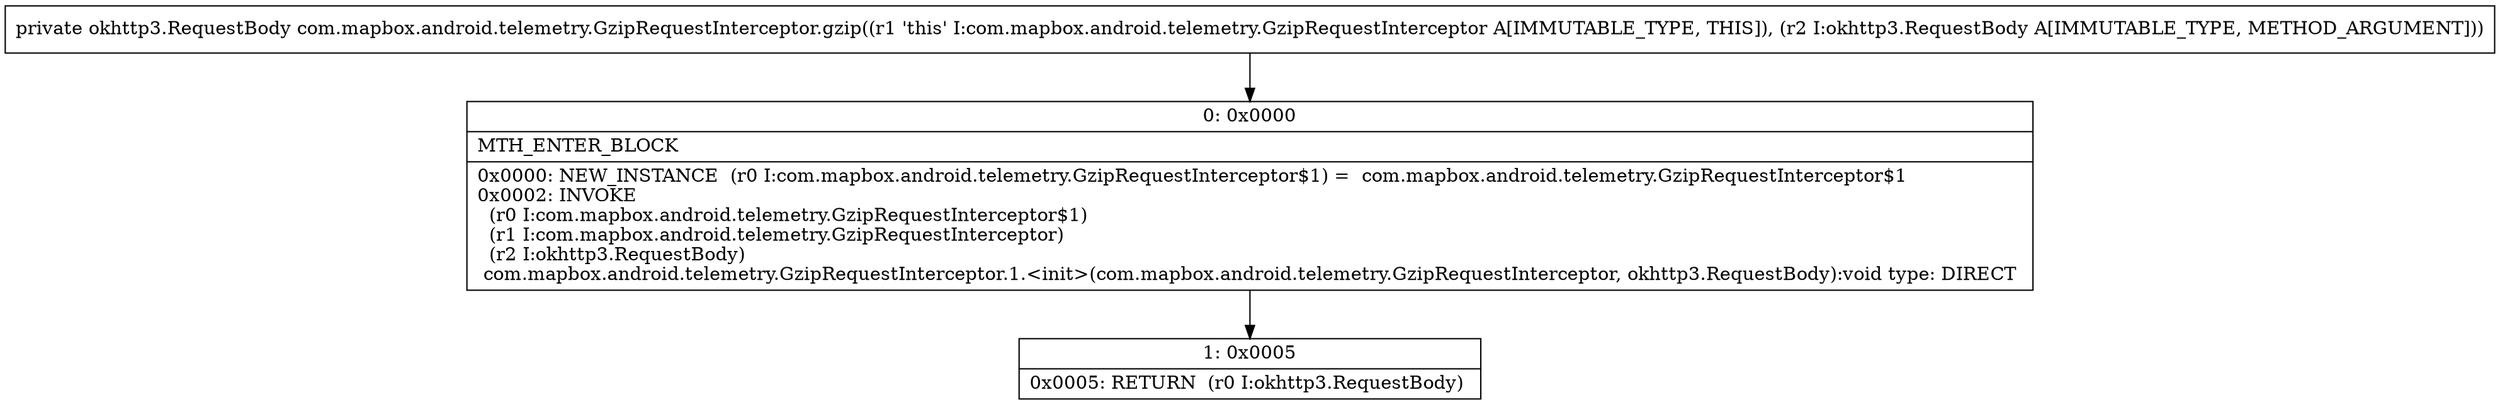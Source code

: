 digraph "CFG forcom.mapbox.android.telemetry.GzipRequestInterceptor.gzip(Lokhttp3\/RequestBody;)Lokhttp3\/RequestBody;" {
Node_0 [shape=record,label="{0\:\ 0x0000|MTH_ENTER_BLOCK\l|0x0000: NEW_INSTANCE  (r0 I:com.mapbox.android.telemetry.GzipRequestInterceptor$1) =  com.mapbox.android.telemetry.GzipRequestInterceptor$1 \l0x0002: INVOKE  \l  (r0 I:com.mapbox.android.telemetry.GzipRequestInterceptor$1)\l  (r1 I:com.mapbox.android.telemetry.GzipRequestInterceptor)\l  (r2 I:okhttp3.RequestBody)\l com.mapbox.android.telemetry.GzipRequestInterceptor.1.\<init\>(com.mapbox.android.telemetry.GzipRequestInterceptor, okhttp3.RequestBody):void type: DIRECT \l}"];
Node_1 [shape=record,label="{1\:\ 0x0005|0x0005: RETURN  (r0 I:okhttp3.RequestBody) \l}"];
MethodNode[shape=record,label="{private okhttp3.RequestBody com.mapbox.android.telemetry.GzipRequestInterceptor.gzip((r1 'this' I:com.mapbox.android.telemetry.GzipRequestInterceptor A[IMMUTABLE_TYPE, THIS]), (r2 I:okhttp3.RequestBody A[IMMUTABLE_TYPE, METHOD_ARGUMENT])) }"];
MethodNode -> Node_0;
Node_0 -> Node_1;
}

